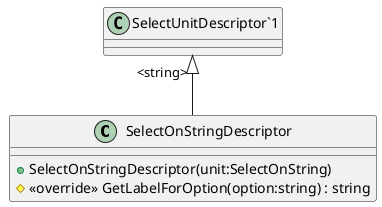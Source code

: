 @startuml
class SelectOnStringDescriptor {
    + SelectOnStringDescriptor(unit:SelectOnString)
    # <<override>> GetLabelForOption(option:string) : string
}
"SelectUnitDescriptor`1" "<string>" <|-- SelectOnStringDescriptor
@enduml
